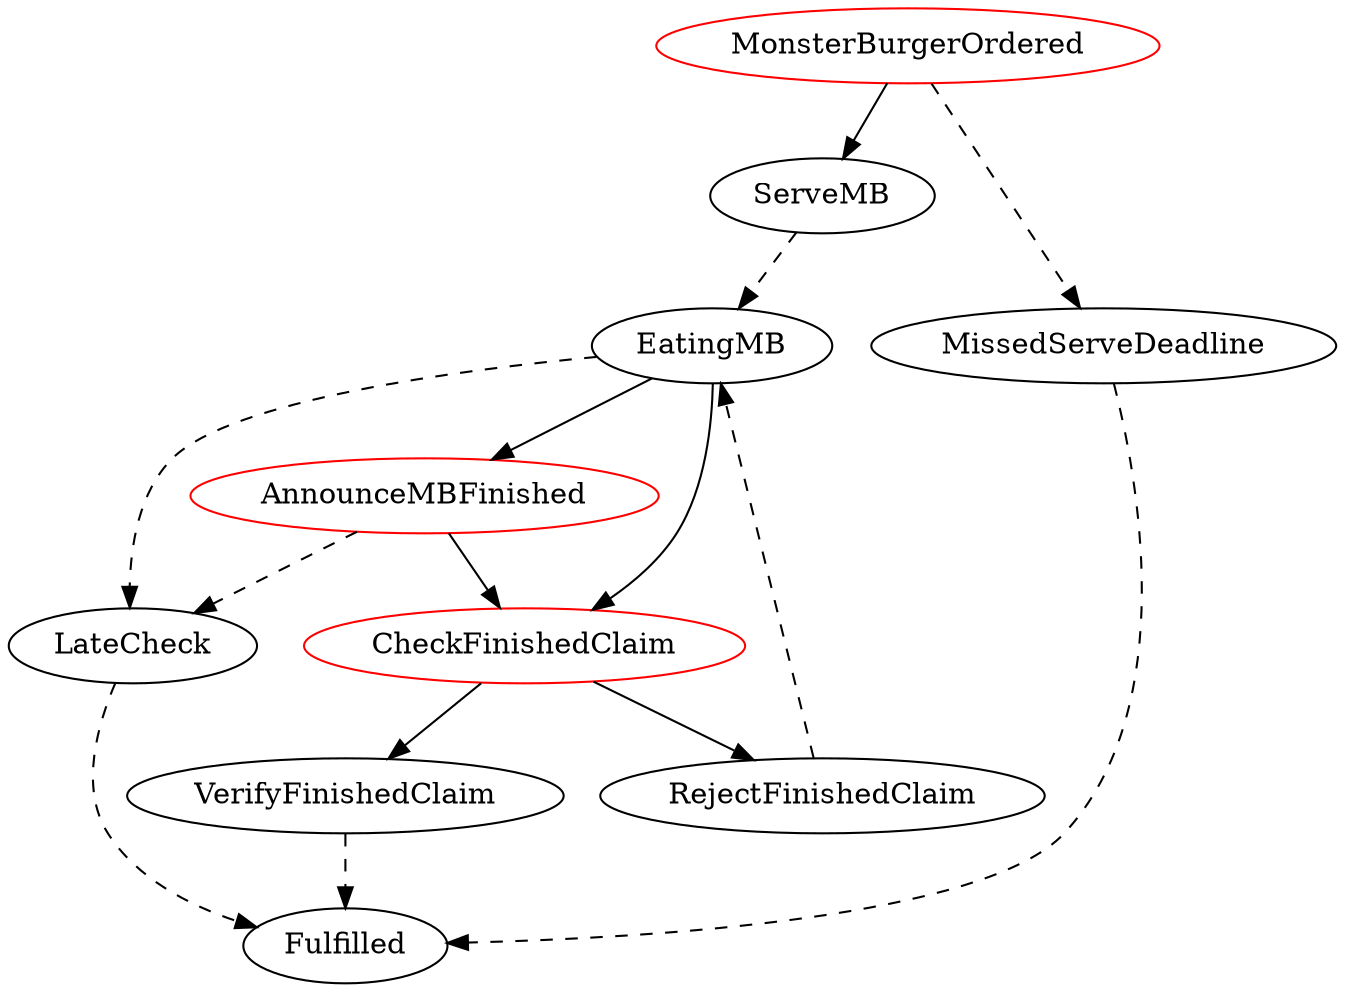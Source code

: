 // THIS IS A GENERATED FILE. DO NOT EDIT.

digraph Monster_Burger {
	MonsterBurgerOrdered[label=MonsterBurgerOrdered,color=Red];
	ServeMB[label=ServeMB];
	MissedServeDeadline[label=MissedServeDeadline];
	EatingMB[label=EatingMB];
	AnnounceMBFinished[label=AnnounceMBFinished,color=Red];
	LateCheck[label=LateCheck];
	CheckFinishedClaim[label=CheckFinishedClaim,color=Red];
	RejectFinishedClaim[label=RejectFinishedClaim];
	VerifyFinishedClaim[label=VerifyFinishedClaim];
	MonsterBurgerOrdered -> ServeMB;
	MonsterBurgerOrdered -> MissedServeDeadline [style=dashed];
	ServeMB -> EatingMB [style=dashed];
	MissedServeDeadline -> Fulfilled [style=dashed];
	EatingMB -> AnnounceMBFinished;
	EatingMB -> CheckFinishedClaim;
	EatingMB -> LateCheck [style=dashed];
	AnnounceMBFinished -> CheckFinishedClaim;
	AnnounceMBFinished -> LateCheck [style=dashed];
	LateCheck -> Fulfilled [style=dashed];
	CheckFinishedClaim -> RejectFinishedClaim;
	CheckFinishedClaim -> VerifyFinishedClaim;
	RejectFinishedClaim -> EatingMB [style=dashed];
	VerifyFinishedClaim -> Fulfilled [style=dashed];
}